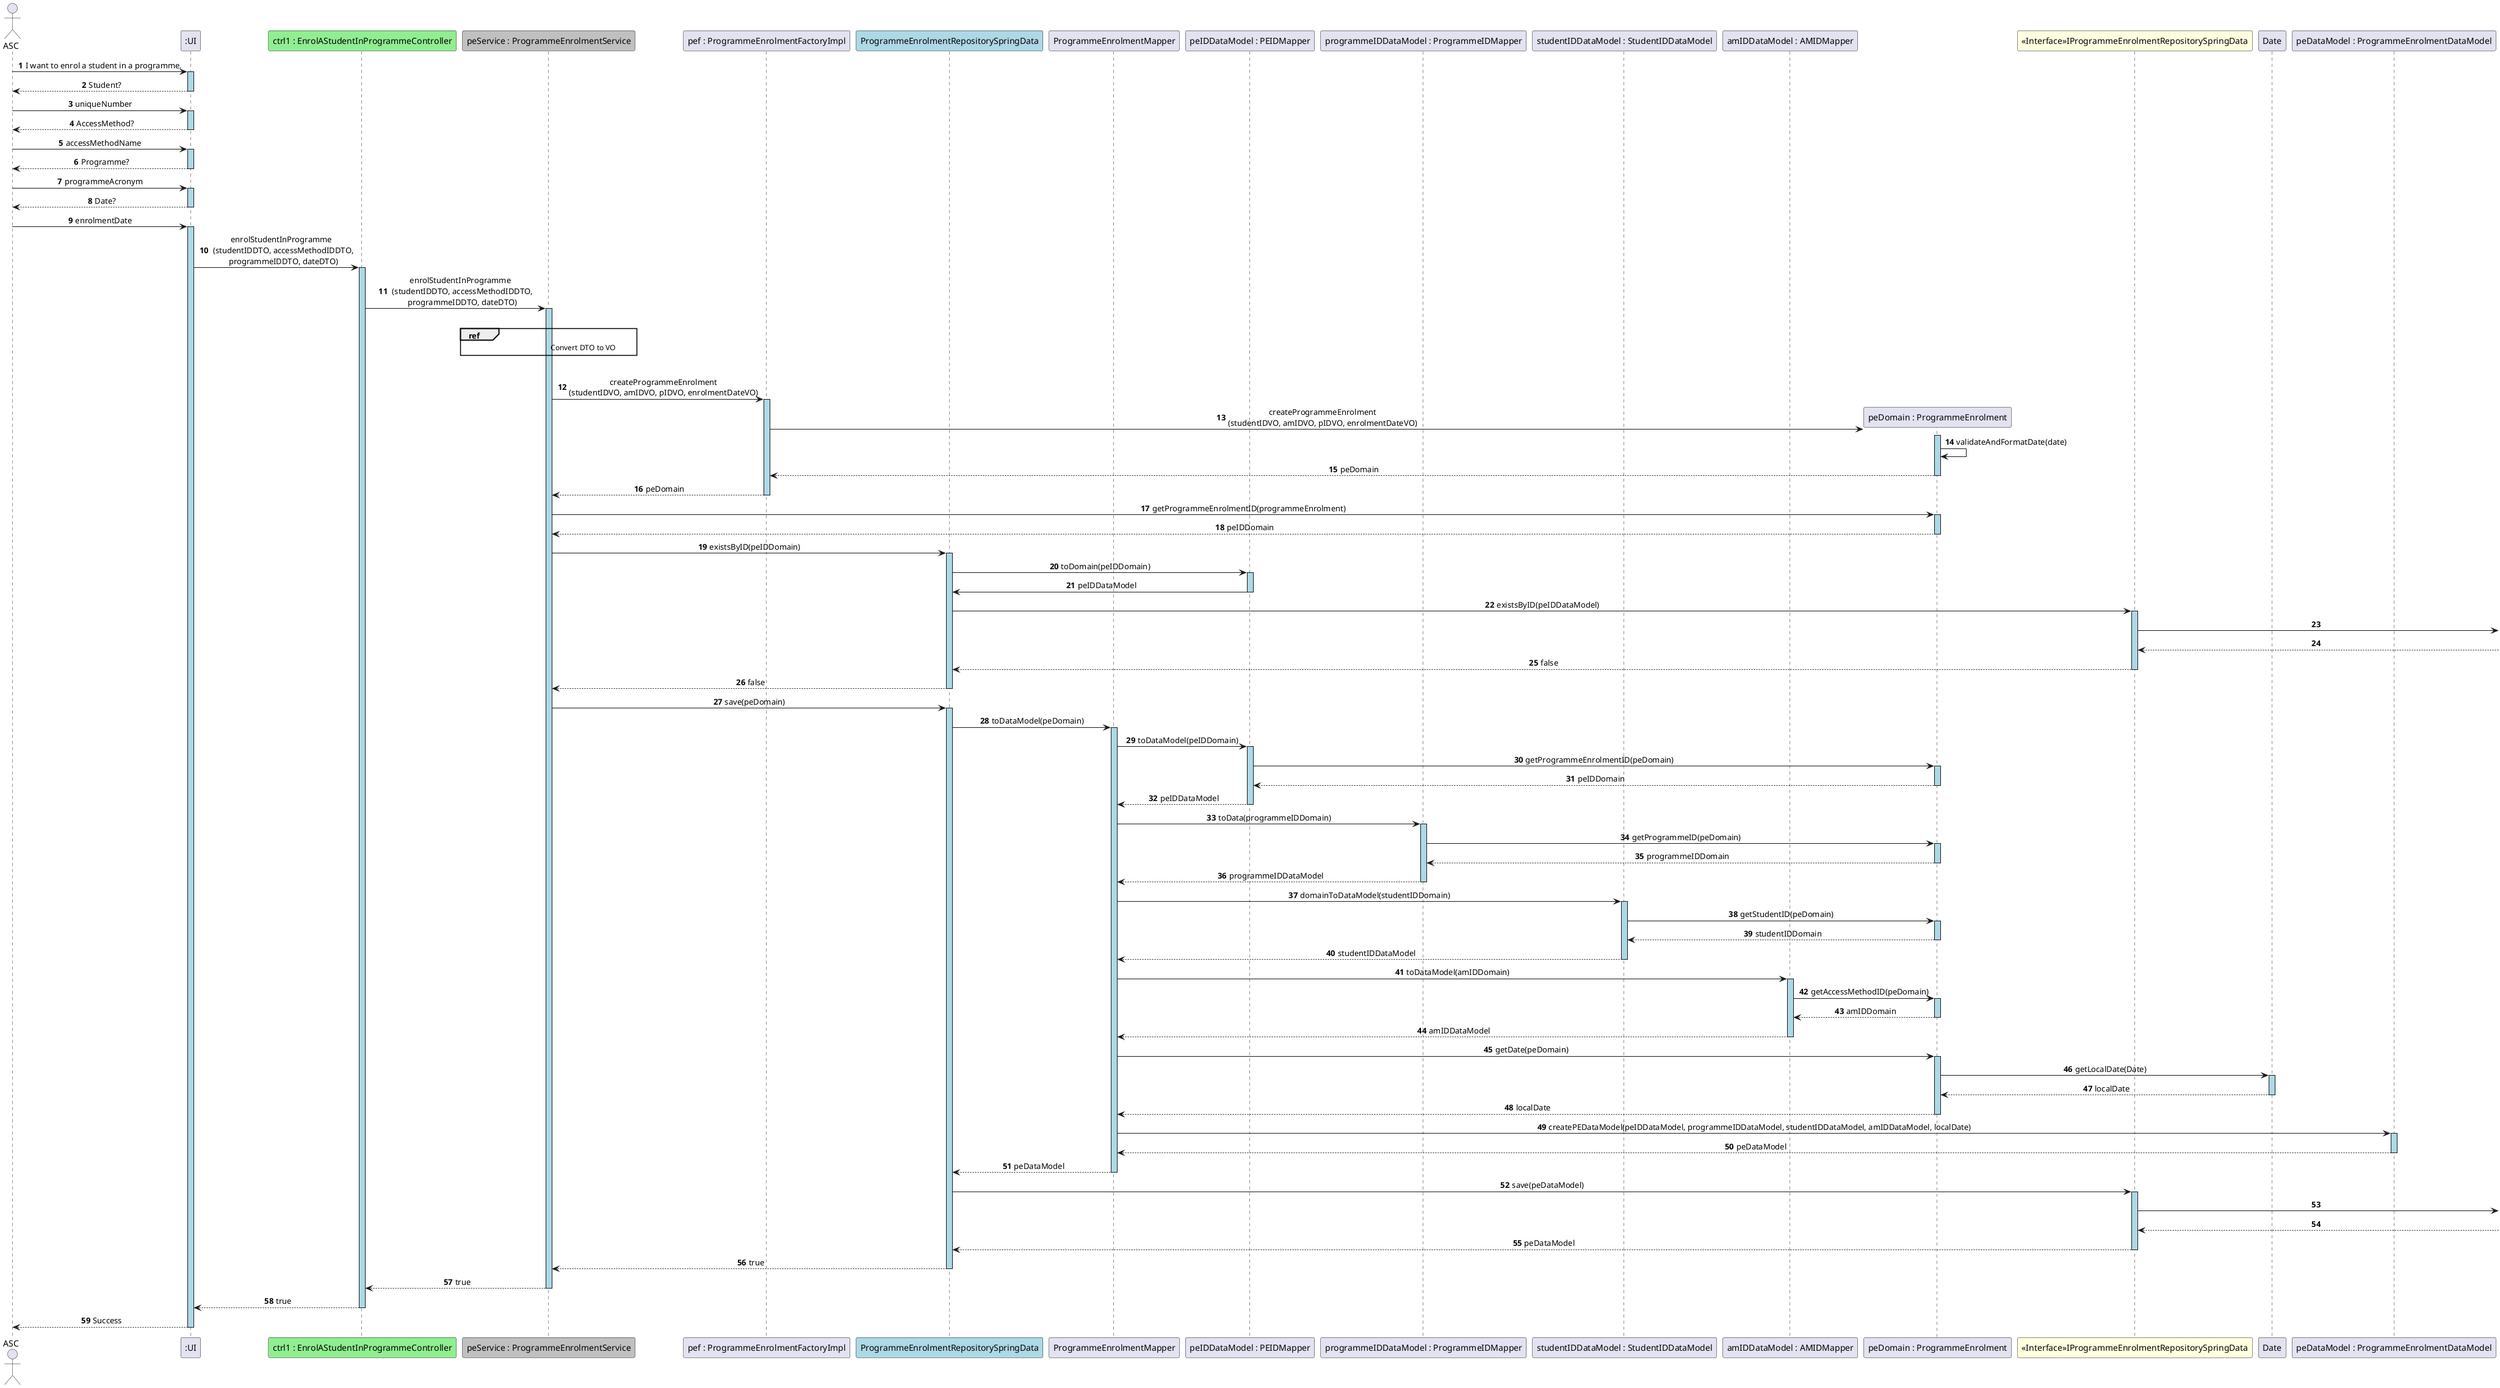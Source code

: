@startuml
skinparam sequenceMessageAlign center
skinparam sequenceLifeLineBackgroundColor lightblue
autonumber
actor ASC
participant ":UI" as UI
participant "ctrl1 : EnrolAStudentInProgrammeController" as CTRL #lightgreen
participant "peService : ProgrammeEnrolmentService" as PEService #silver
participant "pef : ProgrammeEnrolmentFactoryImpl" as PEFactory
participant "ProgrammeEnrolmentRepositorySpringData" as ProgrammeEnrolmentRepo #lightblue
participant "ProgrammeEnrolmentMapper" as PEMapper
participant "peIDDataModel : PEIDMapper" as PEIDMapper
participant "programmeIDDataModel : ProgrammeIDMapper" as ProgrammeIDMapper
participant "studentIDDataModel : StudentIDDataModel" as StudentIDMapper
participant "amIDDataModel : AMIDMapper" as AMIDMapper
participant "peDomain : ProgrammeEnrolment" as ProgrammeEnrolment
participant "<<Interface>>IProgrammeEnrolmentRepositorySpringData" as IPERepoSpringData #lightyellow
participant Date
participant "peDataModel : ProgrammeEnrolmentDataModel" as PEDataModel


ASC -> UI : I want to enrol a student in a programme.
activate UI
UI --> ASC : Student?
deactivate UI
ASC -> UI : uniqueNumber
activate UI
UI --> ASC : AccessMethod?
deactivate UI
ASC -> UI : accessMethodName
activate UI
UI --> ASC : Programme?
deactivate UI
ASC -> UI : programmeAcronym
activate UI
UI --> ASC : Date?
deactivate UI
ASC -> UI : enrolmentDate
activate UI
UI -> CTRL : enrolStudentInProgramme \n (studentIDDTO, accessMethodIDDTO,\n programmeIDDTO, dateDTO)
activate CTRL
CTRL -> PEService : enrolStudentInProgramme \n (studentIDDTO, accessMethodIDDTO,\n programmeIDDTO, dateDTO)
activate PEService
|||
ref over PEService
    \t \t \t \t \t Convert DTO to VO \t
end ref
|||

PEService -> PEFactory: createProgrammeEnrolment\n(studentIDVO, amIDVO, pIDVO, enrolmentDateVO)
activate PEFactory
PEFactory -> ProgrammeEnrolment**: createProgrammeEnrolment\n(studentIDVO, amIDVO, pIDVO, enrolmentDateVO)

activate ProgrammeEnrolment
ProgrammeEnrolment -> ProgrammeEnrolment : validateAndFormatDate(date)
ProgrammeEnrolment --> PEFactory: peDomain
deactivate ProgrammeEnrolment

PEFactory --> PEService: peDomain
deactivate PEFactory

PEService -> ProgrammeEnrolment : getProgrammeEnrolmentID(programmeEnrolment)
activate ProgrammeEnrolment
ProgrammeEnrolment --> PEService : peIDDomain
deactivate ProgrammeEnrolment

PEService -> ProgrammeEnrolmentRepo : existsByID(peIDDomain)
activate ProgrammeEnrolmentRepo
ProgrammeEnrolmentRepo -> PEIDMapper : toDomain(peIDDomain)
activate PEIDMapper
PEIDMapper -> ProgrammeEnrolmentRepo : peIDDataModel
deactivate PEIDMapper
ProgrammeEnrolmentRepo -> IPERepoSpringData : existsByID(peIDDataModel)
activate IPERepoSpringData
IPERepoSpringData ->
IPERepoSpringData <--
ProgrammeEnrolmentRepo <-- IPERepoSpringData : false
deactivate IPERepoSpringData
PEService <-- ProgrammeEnrolmentRepo : false
deactivate ProgrammeEnrolmentRepo

PEService -> ProgrammeEnrolmentRepo : save(peDomain)
activate ProgrammeEnrolmentRepo

ProgrammeEnrolmentRepo -> PEMapper : toDataModel(peDomain)
activate PEMapper
PEMapper -> PEIDMapper : toDataModel(peIDDomain)
activate PEIDMapper
PEIDMapper -> ProgrammeEnrolment : getProgrammeEnrolmentID(peDomain)
activate ProgrammeEnrolment
ProgrammeEnrolment --> PEIDMapper : peIDDomain
deactivate ProgrammeEnrolment
PEIDMapper --> PEMapper : peIDDataModel
deactivate PEIDMapper

PEMapper -> ProgrammeIDMapper : toData(programmeIDDomain)
activate ProgrammeIDMapper
ProgrammeIDMapper -> ProgrammeEnrolment : getProgrammeID(peDomain)
activate ProgrammeEnrolment
ProgrammeEnrolment --> ProgrammeIDMapper : programmeIDDomain
deactivate ProgrammeEnrolment
ProgrammeIDMapper --> PEMapper : programmeIDDataModel
deactivate ProgrammeIDMapper

PEMapper -> StudentIDMapper : domainToDataModel(studentIDDomain)
activate StudentIDMapper
StudentIDMapper -> ProgrammeEnrolment : getStudentID(peDomain)
activate ProgrammeEnrolment
ProgrammeEnrolment --> StudentIDMapper : studentIDDomain
deactivate ProgrammeEnrolment
StudentIDMapper --> PEMapper : studentIDDataModel
deactivate StudentIDMapper

PEMapper -> AMIDMapper : toDataModel(amIDDomain)
activate AMIDMapper
AMIDMapper -> ProgrammeEnrolment : getAccessMethodID(peDomain)
activate ProgrammeEnrolment
ProgrammeEnrolment --> AMIDMapper : amIDDomain
deactivate ProgrammeEnrolment
AMIDMapper --> PEMapper : amIDDataModel
deactivate AMIDMapper

PEMapper -> ProgrammeEnrolment : getDate(peDomain)
activate ProgrammeEnrolment
ProgrammeEnrolment -> Date : getLocalDate(Date)
activate Date
Date --> ProgrammeEnrolment : localDate
deactivate Date
ProgrammeEnrolment --> PEMapper : localDate
deactivate ProgrammeEnrolment

PEMapper -> PEDataModel : createPEDataModel(peIDDataModel, programmeIDDataModel, studentIDDataModel, amIDDataModel, localDate)
activate PEDataModel
PEDataModel --> PEMapper : peDataModel
deactivate PEDataModel
PEMapper --> ProgrammeEnrolmentRepo : peDataModel
deactivate PEMapper

ProgrammeEnrolmentRepo -> IPERepoSpringData : save(peDataModel)
activate IPERepoSpringData
IPERepoSpringData ->
IPERepoSpringData <--
IPERepoSpringData --> ProgrammeEnrolmentRepo : peDataModel
deactivate IPERepoSpringData


ProgrammeEnrolmentRepo --> PEService: true
deactivate ProgrammeEnrolmentRepo

PEService --> CTRL : true
deactivate PEService

CTRL --> UI : true
deactivate CTRL
UI --> ASC : Success
deactivate UI
Deactivate IPERepoSpringData

@enduml